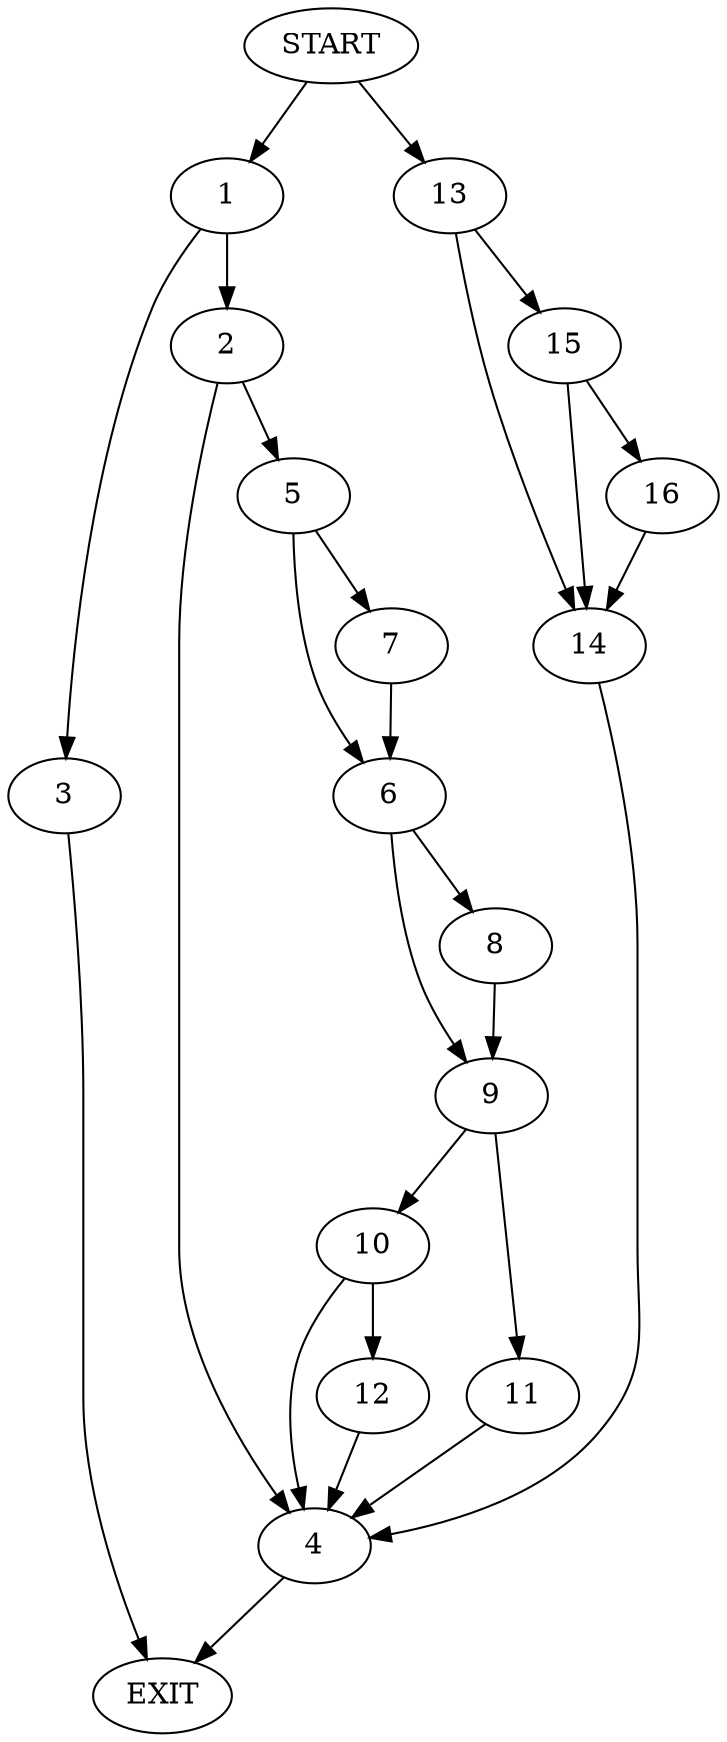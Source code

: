 digraph {
0 [label="START"]
17 [label="EXIT"]
0 -> 1
1 -> 2
1 -> 3
3 -> 17
2 -> 4
2 -> 5
4 -> 17
5 -> 6
5 -> 7
6 -> 8
6 -> 9
7 -> 6
9 -> 10
9 -> 11
8 -> 9
11 -> 4
10 -> 12
10 -> 4
0 -> 13
13 -> 14
13 -> 15
14 -> 4
15 -> 14
15 -> 16
16 -> 14
12 -> 4
}
